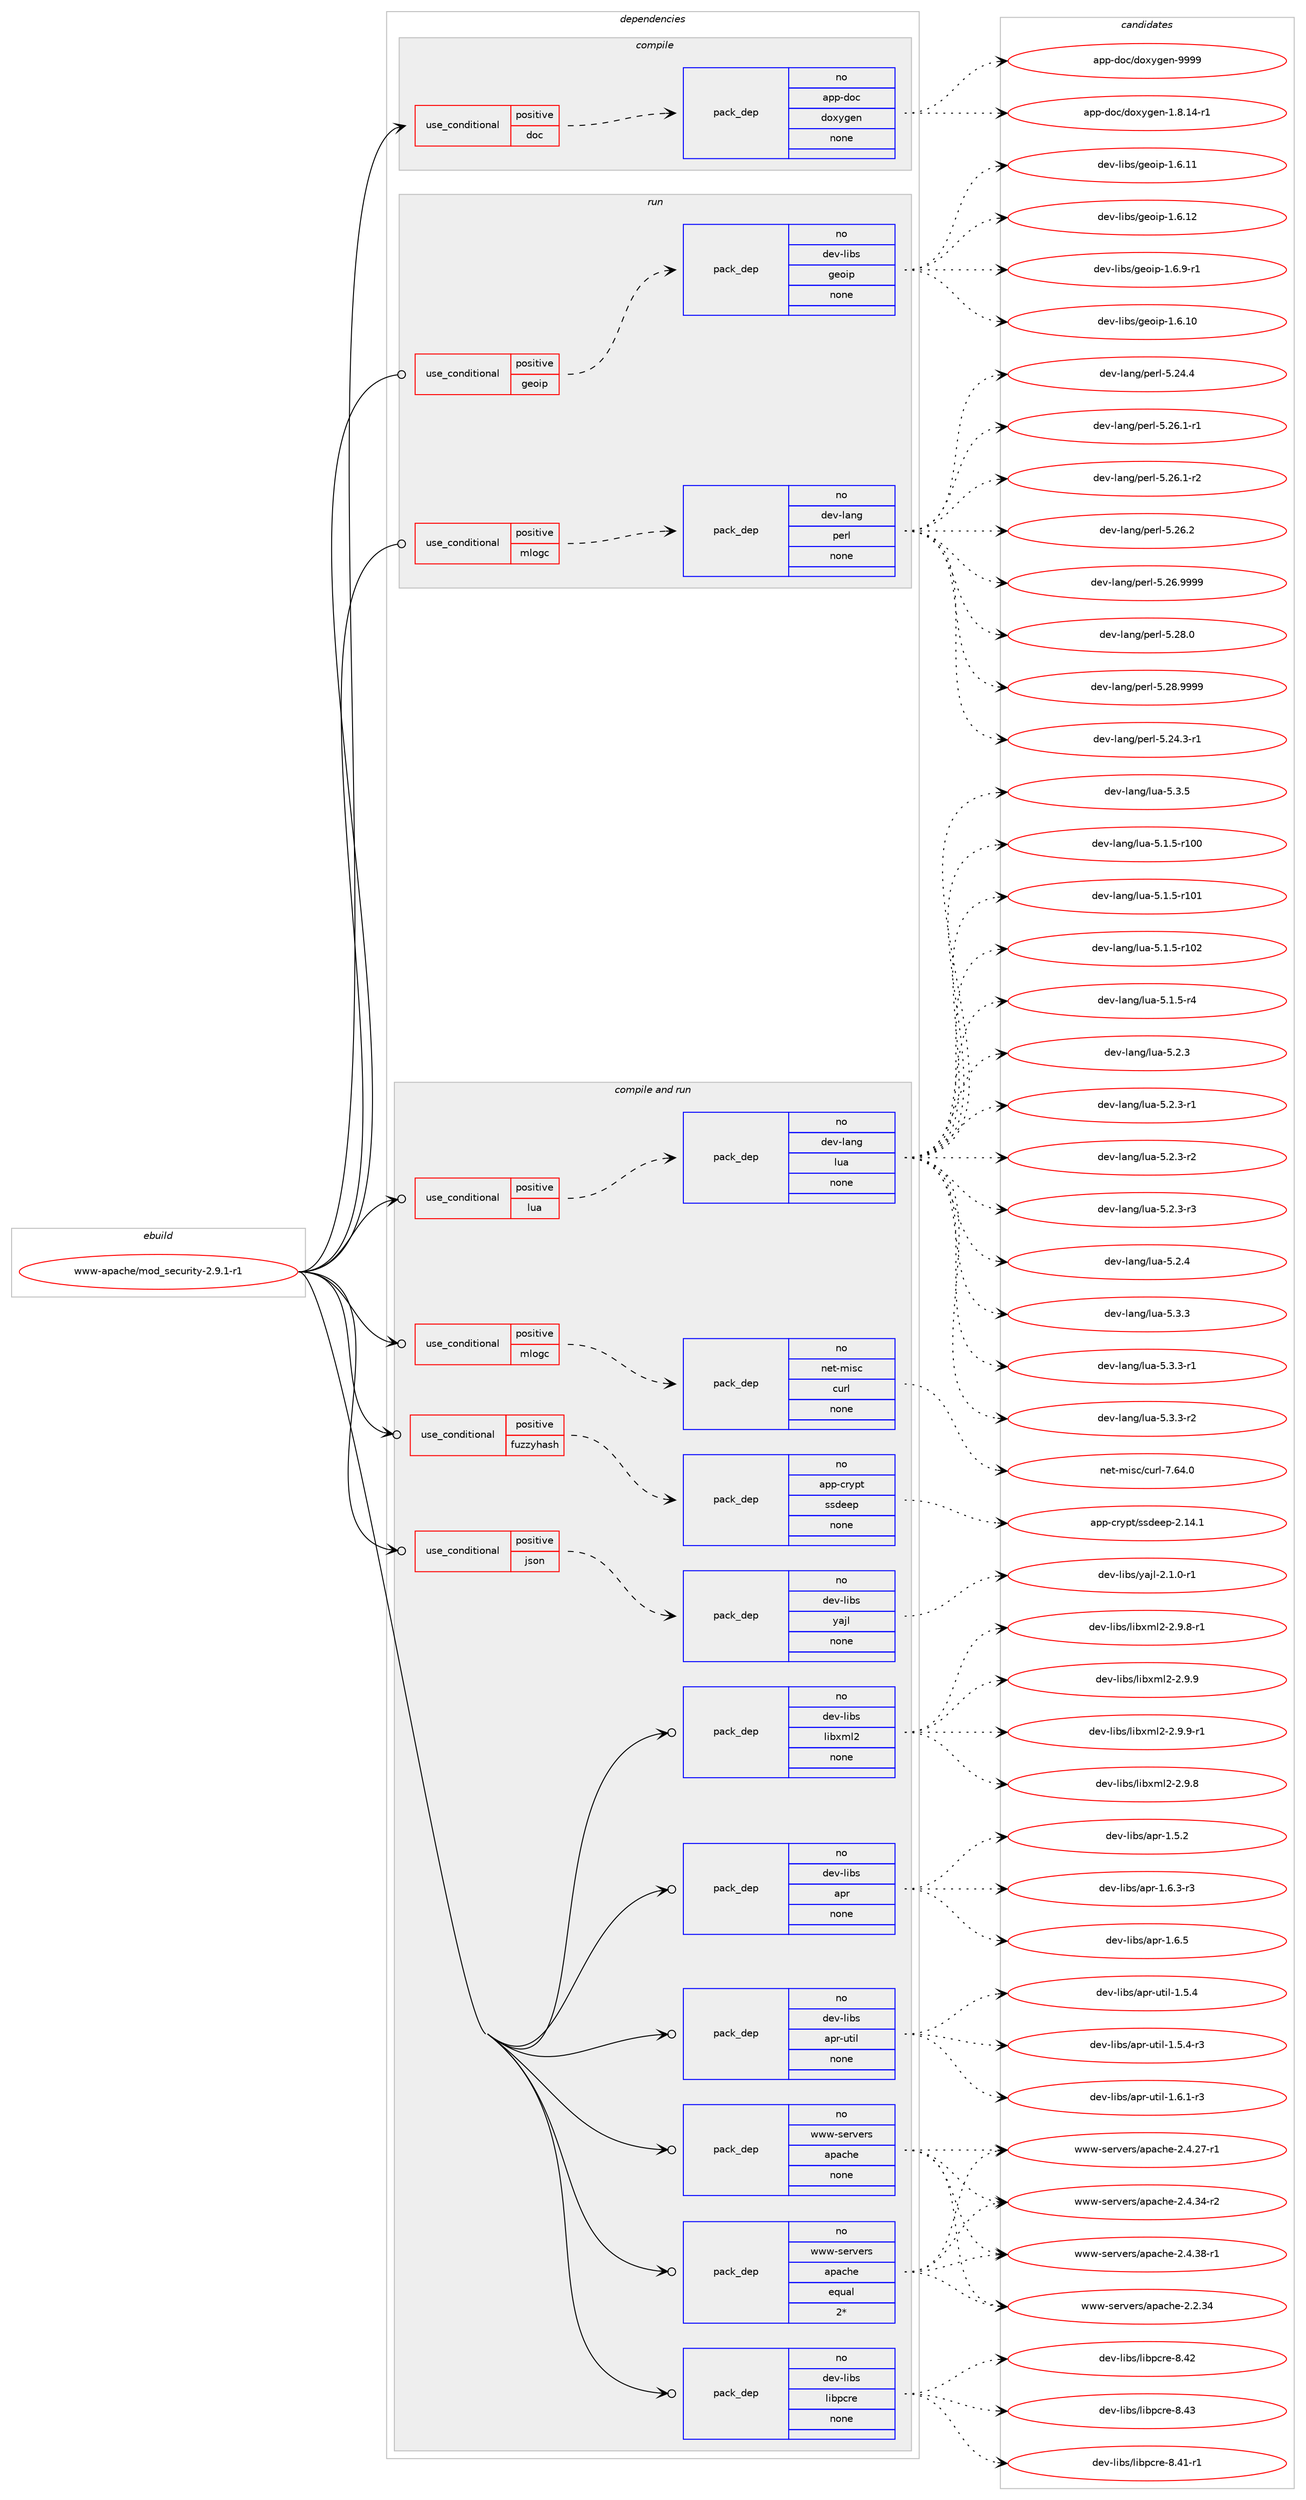 digraph prolog {

# *************
# Graph options
# *************

newrank=true;
concentrate=true;
compound=true;
graph [rankdir=LR,fontname=Helvetica,fontsize=10,ranksep=1.5];#, ranksep=2.5, nodesep=0.2];
edge  [arrowhead=vee];
node  [fontname=Helvetica,fontsize=10];

# **********
# The ebuild
# **********

subgraph cluster_leftcol {
color=gray;
rank=same;
label=<<i>ebuild</i>>;
id [label="www-apache/mod_security-2.9.1-r1", color=red, width=4, href="../www-apache/mod_security-2.9.1-r1.svg"];
}

# ****************
# The dependencies
# ****************

subgraph cluster_midcol {
color=gray;
label=<<i>dependencies</i>>;
subgraph cluster_compile {
fillcolor="#eeeeee";
style=filled;
label=<<i>compile</i>>;
subgraph cond462838 {
dependency1743620 [label=<<TABLE BORDER="0" CELLBORDER="1" CELLSPACING="0" CELLPADDING="4"><TR><TD ROWSPAN="3" CELLPADDING="10">use_conditional</TD></TR><TR><TD>positive</TD></TR><TR><TD>doc</TD></TR></TABLE>>, shape=none, color=red];
subgraph pack1251653 {
dependency1743621 [label=<<TABLE BORDER="0" CELLBORDER="1" CELLSPACING="0" CELLPADDING="4" WIDTH="220"><TR><TD ROWSPAN="6" CELLPADDING="30">pack_dep</TD></TR><TR><TD WIDTH="110">no</TD></TR><TR><TD>app-doc</TD></TR><TR><TD>doxygen</TD></TR><TR><TD>none</TD></TR><TR><TD></TD></TR></TABLE>>, shape=none, color=blue];
}
dependency1743620:e -> dependency1743621:w [weight=20,style="dashed",arrowhead="vee"];
}
id:e -> dependency1743620:w [weight=20,style="solid",arrowhead="vee"];
}
subgraph cluster_compileandrun {
fillcolor="#eeeeee";
style=filled;
label=<<i>compile and run</i>>;
subgraph cond462839 {
dependency1743622 [label=<<TABLE BORDER="0" CELLBORDER="1" CELLSPACING="0" CELLPADDING="4"><TR><TD ROWSPAN="3" CELLPADDING="10">use_conditional</TD></TR><TR><TD>positive</TD></TR><TR><TD>fuzzyhash</TD></TR></TABLE>>, shape=none, color=red];
subgraph pack1251654 {
dependency1743623 [label=<<TABLE BORDER="0" CELLBORDER="1" CELLSPACING="0" CELLPADDING="4" WIDTH="220"><TR><TD ROWSPAN="6" CELLPADDING="30">pack_dep</TD></TR><TR><TD WIDTH="110">no</TD></TR><TR><TD>app-crypt</TD></TR><TR><TD>ssdeep</TD></TR><TR><TD>none</TD></TR><TR><TD></TD></TR></TABLE>>, shape=none, color=blue];
}
dependency1743622:e -> dependency1743623:w [weight=20,style="dashed",arrowhead="vee"];
}
id:e -> dependency1743622:w [weight=20,style="solid",arrowhead="odotvee"];
subgraph cond462840 {
dependency1743624 [label=<<TABLE BORDER="0" CELLBORDER="1" CELLSPACING="0" CELLPADDING="4"><TR><TD ROWSPAN="3" CELLPADDING="10">use_conditional</TD></TR><TR><TD>positive</TD></TR><TR><TD>json</TD></TR></TABLE>>, shape=none, color=red];
subgraph pack1251655 {
dependency1743625 [label=<<TABLE BORDER="0" CELLBORDER="1" CELLSPACING="0" CELLPADDING="4" WIDTH="220"><TR><TD ROWSPAN="6" CELLPADDING="30">pack_dep</TD></TR><TR><TD WIDTH="110">no</TD></TR><TR><TD>dev-libs</TD></TR><TR><TD>yajl</TD></TR><TR><TD>none</TD></TR><TR><TD></TD></TR></TABLE>>, shape=none, color=blue];
}
dependency1743624:e -> dependency1743625:w [weight=20,style="dashed",arrowhead="vee"];
}
id:e -> dependency1743624:w [weight=20,style="solid",arrowhead="odotvee"];
subgraph cond462841 {
dependency1743626 [label=<<TABLE BORDER="0" CELLBORDER="1" CELLSPACING="0" CELLPADDING="4"><TR><TD ROWSPAN="3" CELLPADDING="10">use_conditional</TD></TR><TR><TD>positive</TD></TR><TR><TD>lua</TD></TR></TABLE>>, shape=none, color=red];
subgraph pack1251656 {
dependency1743627 [label=<<TABLE BORDER="0" CELLBORDER="1" CELLSPACING="0" CELLPADDING="4" WIDTH="220"><TR><TD ROWSPAN="6" CELLPADDING="30">pack_dep</TD></TR><TR><TD WIDTH="110">no</TD></TR><TR><TD>dev-lang</TD></TR><TR><TD>lua</TD></TR><TR><TD>none</TD></TR><TR><TD></TD></TR></TABLE>>, shape=none, color=blue];
}
dependency1743626:e -> dependency1743627:w [weight=20,style="dashed",arrowhead="vee"];
}
id:e -> dependency1743626:w [weight=20,style="solid",arrowhead="odotvee"];
subgraph cond462842 {
dependency1743628 [label=<<TABLE BORDER="0" CELLBORDER="1" CELLSPACING="0" CELLPADDING="4"><TR><TD ROWSPAN="3" CELLPADDING="10">use_conditional</TD></TR><TR><TD>positive</TD></TR><TR><TD>mlogc</TD></TR></TABLE>>, shape=none, color=red];
subgraph pack1251657 {
dependency1743629 [label=<<TABLE BORDER="0" CELLBORDER="1" CELLSPACING="0" CELLPADDING="4" WIDTH="220"><TR><TD ROWSPAN="6" CELLPADDING="30">pack_dep</TD></TR><TR><TD WIDTH="110">no</TD></TR><TR><TD>net-misc</TD></TR><TR><TD>curl</TD></TR><TR><TD>none</TD></TR><TR><TD></TD></TR></TABLE>>, shape=none, color=blue];
}
dependency1743628:e -> dependency1743629:w [weight=20,style="dashed",arrowhead="vee"];
}
id:e -> dependency1743628:w [weight=20,style="solid",arrowhead="odotvee"];
subgraph pack1251658 {
dependency1743630 [label=<<TABLE BORDER="0" CELLBORDER="1" CELLSPACING="0" CELLPADDING="4" WIDTH="220"><TR><TD ROWSPAN="6" CELLPADDING="30">pack_dep</TD></TR><TR><TD WIDTH="110">no</TD></TR><TR><TD>dev-libs</TD></TR><TR><TD>apr</TD></TR><TR><TD>none</TD></TR><TR><TD></TD></TR></TABLE>>, shape=none, color=blue];
}
id:e -> dependency1743630:w [weight=20,style="solid",arrowhead="odotvee"];
subgraph pack1251659 {
dependency1743631 [label=<<TABLE BORDER="0" CELLBORDER="1" CELLSPACING="0" CELLPADDING="4" WIDTH="220"><TR><TD ROWSPAN="6" CELLPADDING="30">pack_dep</TD></TR><TR><TD WIDTH="110">no</TD></TR><TR><TD>dev-libs</TD></TR><TR><TD>apr-util</TD></TR><TR><TD>none</TD></TR><TR><TD></TD></TR></TABLE>>, shape=none, color=blue];
}
id:e -> dependency1743631:w [weight=20,style="solid",arrowhead="odotvee"];
subgraph pack1251660 {
dependency1743632 [label=<<TABLE BORDER="0" CELLBORDER="1" CELLSPACING="0" CELLPADDING="4" WIDTH="220"><TR><TD ROWSPAN="6" CELLPADDING="30">pack_dep</TD></TR><TR><TD WIDTH="110">no</TD></TR><TR><TD>dev-libs</TD></TR><TR><TD>libpcre</TD></TR><TR><TD>none</TD></TR><TR><TD></TD></TR></TABLE>>, shape=none, color=blue];
}
id:e -> dependency1743632:w [weight=20,style="solid",arrowhead="odotvee"];
subgraph pack1251661 {
dependency1743633 [label=<<TABLE BORDER="0" CELLBORDER="1" CELLSPACING="0" CELLPADDING="4" WIDTH="220"><TR><TD ROWSPAN="6" CELLPADDING="30">pack_dep</TD></TR><TR><TD WIDTH="110">no</TD></TR><TR><TD>dev-libs</TD></TR><TR><TD>libxml2</TD></TR><TR><TD>none</TD></TR><TR><TD></TD></TR></TABLE>>, shape=none, color=blue];
}
id:e -> dependency1743633:w [weight=20,style="solid",arrowhead="odotvee"];
subgraph pack1251662 {
dependency1743634 [label=<<TABLE BORDER="0" CELLBORDER="1" CELLSPACING="0" CELLPADDING="4" WIDTH="220"><TR><TD ROWSPAN="6" CELLPADDING="30">pack_dep</TD></TR><TR><TD WIDTH="110">no</TD></TR><TR><TD>www-servers</TD></TR><TR><TD>apache</TD></TR><TR><TD>equal</TD></TR><TR><TD>2*</TD></TR></TABLE>>, shape=none, color=blue];
}
id:e -> dependency1743634:w [weight=20,style="solid",arrowhead="odotvee"];
subgraph pack1251663 {
dependency1743635 [label=<<TABLE BORDER="0" CELLBORDER="1" CELLSPACING="0" CELLPADDING="4" WIDTH="220"><TR><TD ROWSPAN="6" CELLPADDING="30">pack_dep</TD></TR><TR><TD WIDTH="110">no</TD></TR><TR><TD>www-servers</TD></TR><TR><TD>apache</TD></TR><TR><TD>none</TD></TR><TR><TD></TD></TR></TABLE>>, shape=none, color=blue];
}
id:e -> dependency1743635:w [weight=20,style="solid",arrowhead="odotvee"];
}
subgraph cluster_run {
fillcolor="#eeeeee";
style=filled;
label=<<i>run</i>>;
subgraph cond462843 {
dependency1743636 [label=<<TABLE BORDER="0" CELLBORDER="1" CELLSPACING="0" CELLPADDING="4"><TR><TD ROWSPAN="3" CELLPADDING="10">use_conditional</TD></TR><TR><TD>positive</TD></TR><TR><TD>geoip</TD></TR></TABLE>>, shape=none, color=red];
subgraph pack1251664 {
dependency1743637 [label=<<TABLE BORDER="0" CELLBORDER="1" CELLSPACING="0" CELLPADDING="4" WIDTH="220"><TR><TD ROWSPAN="6" CELLPADDING="30">pack_dep</TD></TR><TR><TD WIDTH="110">no</TD></TR><TR><TD>dev-libs</TD></TR><TR><TD>geoip</TD></TR><TR><TD>none</TD></TR><TR><TD></TD></TR></TABLE>>, shape=none, color=blue];
}
dependency1743636:e -> dependency1743637:w [weight=20,style="dashed",arrowhead="vee"];
}
id:e -> dependency1743636:w [weight=20,style="solid",arrowhead="odot"];
subgraph cond462844 {
dependency1743638 [label=<<TABLE BORDER="0" CELLBORDER="1" CELLSPACING="0" CELLPADDING="4"><TR><TD ROWSPAN="3" CELLPADDING="10">use_conditional</TD></TR><TR><TD>positive</TD></TR><TR><TD>mlogc</TD></TR></TABLE>>, shape=none, color=red];
subgraph pack1251665 {
dependency1743639 [label=<<TABLE BORDER="0" CELLBORDER="1" CELLSPACING="0" CELLPADDING="4" WIDTH="220"><TR><TD ROWSPAN="6" CELLPADDING="30">pack_dep</TD></TR><TR><TD WIDTH="110">no</TD></TR><TR><TD>dev-lang</TD></TR><TR><TD>perl</TD></TR><TR><TD>none</TD></TR><TR><TD></TD></TR></TABLE>>, shape=none, color=blue];
}
dependency1743638:e -> dependency1743639:w [weight=20,style="dashed",arrowhead="vee"];
}
id:e -> dependency1743638:w [weight=20,style="solid",arrowhead="odot"];
}
}

# **************
# The candidates
# **************

subgraph cluster_choices {
rank=same;
color=gray;
label=<<i>candidates</i>>;

subgraph choice1251653 {
color=black;
nodesep=1;
choice97112112451001119947100111120121103101110454946564649524511449 [label="app-doc/doxygen-1.8.14-r1", color=red, width=4,href="../app-doc/doxygen-1.8.14-r1.svg"];
choice971121124510011199471001111201211031011104557575757 [label="app-doc/doxygen-9999", color=red, width=4,href="../app-doc/doxygen-9999.svg"];
dependency1743621:e -> choice97112112451001119947100111120121103101110454946564649524511449:w [style=dotted,weight="100"];
dependency1743621:e -> choice971121124510011199471001111201211031011104557575757:w [style=dotted,weight="100"];
}
subgraph choice1251654 {
color=black;
nodesep=1;
choice9711211245991141211121164711511510010110111245504649524649 [label="app-crypt/ssdeep-2.14.1", color=red, width=4,href="../app-crypt/ssdeep-2.14.1.svg"];
dependency1743623:e -> choice9711211245991141211121164711511510010110111245504649524649:w [style=dotted,weight="100"];
}
subgraph choice1251655 {
color=black;
nodesep=1;
choice100101118451081059811547121971061084550464946484511449 [label="dev-libs/yajl-2.1.0-r1", color=red, width=4,href="../dev-libs/yajl-2.1.0-r1.svg"];
dependency1743625:e -> choice100101118451081059811547121971061084550464946484511449:w [style=dotted,weight="100"];
}
subgraph choice1251656 {
color=black;
nodesep=1;
choice1001011184510897110103471081179745534649465345114494848 [label="dev-lang/lua-5.1.5-r100", color=red, width=4,href="../dev-lang/lua-5.1.5-r100.svg"];
choice1001011184510897110103471081179745534649465345114494849 [label="dev-lang/lua-5.1.5-r101", color=red, width=4,href="../dev-lang/lua-5.1.5-r101.svg"];
choice1001011184510897110103471081179745534649465345114494850 [label="dev-lang/lua-5.1.5-r102", color=red, width=4,href="../dev-lang/lua-5.1.5-r102.svg"];
choice100101118451089711010347108117974553464946534511452 [label="dev-lang/lua-5.1.5-r4", color=red, width=4,href="../dev-lang/lua-5.1.5-r4.svg"];
choice10010111845108971101034710811797455346504651 [label="dev-lang/lua-5.2.3", color=red, width=4,href="../dev-lang/lua-5.2.3.svg"];
choice100101118451089711010347108117974553465046514511449 [label="dev-lang/lua-5.2.3-r1", color=red, width=4,href="../dev-lang/lua-5.2.3-r1.svg"];
choice100101118451089711010347108117974553465046514511450 [label="dev-lang/lua-5.2.3-r2", color=red, width=4,href="../dev-lang/lua-5.2.3-r2.svg"];
choice100101118451089711010347108117974553465046514511451 [label="dev-lang/lua-5.2.3-r3", color=red, width=4,href="../dev-lang/lua-5.2.3-r3.svg"];
choice10010111845108971101034710811797455346504652 [label="dev-lang/lua-5.2.4", color=red, width=4,href="../dev-lang/lua-5.2.4.svg"];
choice10010111845108971101034710811797455346514651 [label="dev-lang/lua-5.3.3", color=red, width=4,href="../dev-lang/lua-5.3.3.svg"];
choice100101118451089711010347108117974553465146514511449 [label="dev-lang/lua-5.3.3-r1", color=red, width=4,href="../dev-lang/lua-5.3.3-r1.svg"];
choice100101118451089711010347108117974553465146514511450 [label="dev-lang/lua-5.3.3-r2", color=red, width=4,href="../dev-lang/lua-5.3.3-r2.svg"];
choice10010111845108971101034710811797455346514653 [label="dev-lang/lua-5.3.5", color=red, width=4,href="../dev-lang/lua-5.3.5.svg"];
dependency1743627:e -> choice1001011184510897110103471081179745534649465345114494848:w [style=dotted,weight="100"];
dependency1743627:e -> choice1001011184510897110103471081179745534649465345114494849:w [style=dotted,weight="100"];
dependency1743627:e -> choice1001011184510897110103471081179745534649465345114494850:w [style=dotted,weight="100"];
dependency1743627:e -> choice100101118451089711010347108117974553464946534511452:w [style=dotted,weight="100"];
dependency1743627:e -> choice10010111845108971101034710811797455346504651:w [style=dotted,weight="100"];
dependency1743627:e -> choice100101118451089711010347108117974553465046514511449:w [style=dotted,weight="100"];
dependency1743627:e -> choice100101118451089711010347108117974553465046514511450:w [style=dotted,weight="100"];
dependency1743627:e -> choice100101118451089711010347108117974553465046514511451:w [style=dotted,weight="100"];
dependency1743627:e -> choice10010111845108971101034710811797455346504652:w [style=dotted,weight="100"];
dependency1743627:e -> choice10010111845108971101034710811797455346514651:w [style=dotted,weight="100"];
dependency1743627:e -> choice100101118451089711010347108117974553465146514511449:w [style=dotted,weight="100"];
dependency1743627:e -> choice100101118451089711010347108117974553465146514511450:w [style=dotted,weight="100"];
dependency1743627:e -> choice10010111845108971101034710811797455346514653:w [style=dotted,weight="100"];
}
subgraph choice1251657 {
color=black;
nodesep=1;
choice1101011164510910511599479911711410845554654524648 [label="net-misc/curl-7.64.0", color=red, width=4,href="../net-misc/curl-7.64.0.svg"];
dependency1743629:e -> choice1101011164510910511599479911711410845554654524648:w [style=dotted,weight="100"];
}
subgraph choice1251658 {
color=black;
nodesep=1;
choice10010111845108105981154797112114454946534650 [label="dev-libs/apr-1.5.2", color=red, width=4,href="../dev-libs/apr-1.5.2.svg"];
choice100101118451081059811547971121144549465446514511451 [label="dev-libs/apr-1.6.3-r3", color=red, width=4,href="../dev-libs/apr-1.6.3-r3.svg"];
choice10010111845108105981154797112114454946544653 [label="dev-libs/apr-1.6.5", color=red, width=4,href="../dev-libs/apr-1.6.5.svg"];
dependency1743630:e -> choice10010111845108105981154797112114454946534650:w [style=dotted,weight="100"];
dependency1743630:e -> choice100101118451081059811547971121144549465446514511451:w [style=dotted,weight="100"];
dependency1743630:e -> choice10010111845108105981154797112114454946544653:w [style=dotted,weight="100"];
}
subgraph choice1251659 {
color=black;
nodesep=1;
choice1001011184510810598115479711211445117116105108454946534652 [label="dev-libs/apr-util-1.5.4", color=red, width=4,href="../dev-libs/apr-util-1.5.4.svg"];
choice10010111845108105981154797112114451171161051084549465346524511451 [label="dev-libs/apr-util-1.5.4-r3", color=red, width=4,href="../dev-libs/apr-util-1.5.4-r3.svg"];
choice10010111845108105981154797112114451171161051084549465446494511451 [label="dev-libs/apr-util-1.6.1-r3", color=red, width=4,href="../dev-libs/apr-util-1.6.1-r3.svg"];
dependency1743631:e -> choice1001011184510810598115479711211445117116105108454946534652:w [style=dotted,weight="100"];
dependency1743631:e -> choice10010111845108105981154797112114451171161051084549465346524511451:w [style=dotted,weight="100"];
dependency1743631:e -> choice10010111845108105981154797112114451171161051084549465446494511451:w [style=dotted,weight="100"];
}
subgraph choice1251660 {
color=black;
nodesep=1;
choice100101118451081059811547108105981129911410145564652494511449 [label="dev-libs/libpcre-8.41-r1", color=red, width=4,href="../dev-libs/libpcre-8.41-r1.svg"];
choice10010111845108105981154710810598112991141014556465250 [label="dev-libs/libpcre-8.42", color=red, width=4,href="../dev-libs/libpcre-8.42.svg"];
choice10010111845108105981154710810598112991141014556465251 [label="dev-libs/libpcre-8.43", color=red, width=4,href="../dev-libs/libpcre-8.43.svg"];
dependency1743632:e -> choice100101118451081059811547108105981129911410145564652494511449:w [style=dotted,weight="100"];
dependency1743632:e -> choice10010111845108105981154710810598112991141014556465250:w [style=dotted,weight="100"];
dependency1743632:e -> choice10010111845108105981154710810598112991141014556465251:w [style=dotted,weight="100"];
}
subgraph choice1251661 {
color=black;
nodesep=1;
choice1001011184510810598115471081059812010910850455046574656 [label="dev-libs/libxml2-2.9.8", color=red, width=4,href="../dev-libs/libxml2-2.9.8.svg"];
choice10010111845108105981154710810598120109108504550465746564511449 [label="dev-libs/libxml2-2.9.8-r1", color=red, width=4,href="../dev-libs/libxml2-2.9.8-r1.svg"];
choice1001011184510810598115471081059812010910850455046574657 [label="dev-libs/libxml2-2.9.9", color=red, width=4,href="../dev-libs/libxml2-2.9.9.svg"];
choice10010111845108105981154710810598120109108504550465746574511449 [label="dev-libs/libxml2-2.9.9-r1", color=red, width=4,href="../dev-libs/libxml2-2.9.9-r1.svg"];
dependency1743633:e -> choice1001011184510810598115471081059812010910850455046574656:w [style=dotted,weight="100"];
dependency1743633:e -> choice10010111845108105981154710810598120109108504550465746564511449:w [style=dotted,weight="100"];
dependency1743633:e -> choice1001011184510810598115471081059812010910850455046574657:w [style=dotted,weight="100"];
dependency1743633:e -> choice10010111845108105981154710810598120109108504550465746574511449:w [style=dotted,weight="100"];
}
subgraph choice1251662 {
color=black;
nodesep=1;
choice119119119451151011141181011141154797112979910410145504650465152 [label="www-servers/apache-2.2.34", color=red, width=4,href="../www-servers/apache-2.2.34.svg"];
choice1191191194511510111411810111411547971129799104101455046524650554511449 [label="www-servers/apache-2.4.27-r1", color=red, width=4,href="../www-servers/apache-2.4.27-r1.svg"];
choice1191191194511510111411810111411547971129799104101455046524651524511450 [label="www-servers/apache-2.4.34-r2", color=red, width=4,href="../www-servers/apache-2.4.34-r2.svg"];
choice1191191194511510111411810111411547971129799104101455046524651564511449 [label="www-servers/apache-2.4.38-r1", color=red, width=4,href="../www-servers/apache-2.4.38-r1.svg"];
dependency1743634:e -> choice119119119451151011141181011141154797112979910410145504650465152:w [style=dotted,weight="100"];
dependency1743634:e -> choice1191191194511510111411810111411547971129799104101455046524650554511449:w [style=dotted,weight="100"];
dependency1743634:e -> choice1191191194511510111411810111411547971129799104101455046524651524511450:w [style=dotted,weight="100"];
dependency1743634:e -> choice1191191194511510111411810111411547971129799104101455046524651564511449:w [style=dotted,weight="100"];
}
subgraph choice1251663 {
color=black;
nodesep=1;
choice119119119451151011141181011141154797112979910410145504650465152 [label="www-servers/apache-2.2.34", color=red, width=4,href="../www-servers/apache-2.2.34.svg"];
choice1191191194511510111411810111411547971129799104101455046524650554511449 [label="www-servers/apache-2.4.27-r1", color=red, width=4,href="../www-servers/apache-2.4.27-r1.svg"];
choice1191191194511510111411810111411547971129799104101455046524651524511450 [label="www-servers/apache-2.4.34-r2", color=red, width=4,href="../www-servers/apache-2.4.34-r2.svg"];
choice1191191194511510111411810111411547971129799104101455046524651564511449 [label="www-servers/apache-2.4.38-r1", color=red, width=4,href="../www-servers/apache-2.4.38-r1.svg"];
dependency1743635:e -> choice119119119451151011141181011141154797112979910410145504650465152:w [style=dotted,weight="100"];
dependency1743635:e -> choice1191191194511510111411810111411547971129799104101455046524650554511449:w [style=dotted,weight="100"];
dependency1743635:e -> choice1191191194511510111411810111411547971129799104101455046524651524511450:w [style=dotted,weight="100"];
dependency1743635:e -> choice1191191194511510111411810111411547971129799104101455046524651564511449:w [style=dotted,weight="100"];
}
subgraph choice1251664 {
color=black;
nodesep=1;
choice10010111845108105981154710310111110511245494654464948 [label="dev-libs/geoip-1.6.10", color=red, width=4,href="../dev-libs/geoip-1.6.10.svg"];
choice10010111845108105981154710310111110511245494654464949 [label="dev-libs/geoip-1.6.11", color=red, width=4,href="../dev-libs/geoip-1.6.11.svg"];
choice10010111845108105981154710310111110511245494654464950 [label="dev-libs/geoip-1.6.12", color=red, width=4,href="../dev-libs/geoip-1.6.12.svg"];
choice1001011184510810598115471031011111051124549465446574511449 [label="dev-libs/geoip-1.6.9-r1", color=red, width=4,href="../dev-libs/geoip-1.6.9-r1.svg"];
dependency1743637:e -> choice10010111845108105981154710310111110511245494654464948:w [style=dotted,weight="100"];
dependency1743637:e -> choice10010111845108105981154710310111110511245494654464949:w [style=dotted,weight="100"];
dependency1743637:e -> choice10010111845108105981154710310111110511245494654464950:w [style=dotted,weight="100"];
dependency1743637:e -> choice1001011184510810598115471031011111051124549465446574511449:w [style=dotted,weight="100"];
}
subgraph choice1251665 {
color=black;
nodesep=1;
choice100101118451089711010347112101114108455346505246514511449 [label="dev-lang/perl-5.24.3-r1", color=red, width=4,href="../dev-lang/perl-5.24.3-r1.svg"];
choice10010111845108971101034711210111410845534650524652 [label="dev-lang/perl-5.24.4", color=red, width=4,href="../dev-lang/perl-5.24.4.svg"];
choice100101118451089711010347112101114108455346505446494511449 [label="dev-lang/perl-5.26.1-r1", color=red, width=4,href="../dev-lang/perl-5.26.1-r1.svg"];
choice100101118451089711010347112101114108455346505446494511450 [label="dev-lang/perl-5.26.1-r2", color=red, width=4,href="../dev-lang/perl-5.26.1-r2.svg"];
choice10010111845108971101034711210111410845534650544650 [label="dev-lang/perl-5.26.2", color=red, width=4,href="../dev-lang/perl-5.26.2.svg"];
choice10010111845108971101034711210111410845534650544657575757 [label="dev-lang/perl-5.26.9999", color=red, width=4,href="../dev-lang/perl-5.26.9999.svg"];
choice10010111845108971101034711210111410845534650564648 [label="dev-lang/perl-5.28.0", color=red, width=4,href="../dev-lang/perl-5.28.0.svg"];
choice10010111845108971101034711210111410845534650564657575757 [label="dev-lang/perl-5.28.9999", color=red, width=4,href="../dev-lang/perl-5.28.9999.svg"];
dependency1743639:e -> choice100101118451089711010347112101114108455346505246514511449:w [style=dotted,weight="100"];
dependency1743639:e -> choice10010111845108971101034711210111410845534650524652:w [style=dotted,weight="100"];
dependency1743639:e -> choice100101118451089711010347112101114108455346505446494511449:w [style=dotted,weight="100"];
dependency1743639:e -> choice100101118451089711010347112101114108455346505446494511450:w [style=dotted,weight="100"];
dependency1743639:e -> choice10010111845108971101034711210111410845534650544650:w [style=dotted,weight="100"];
dependency1743639:e -> choice10010111845108971101034711210111410845534650544657575757:w [style=dotted,weight="100"];
dependency1743639:e -> choice10010111845108971101034711210111410845534650564648:w [style=dotted,weight="100"];
dependency1743639:e -> choice10010111845108971101034711210111410845534650564657575757:w [style=dotted,weight="100"];
}
}

}
